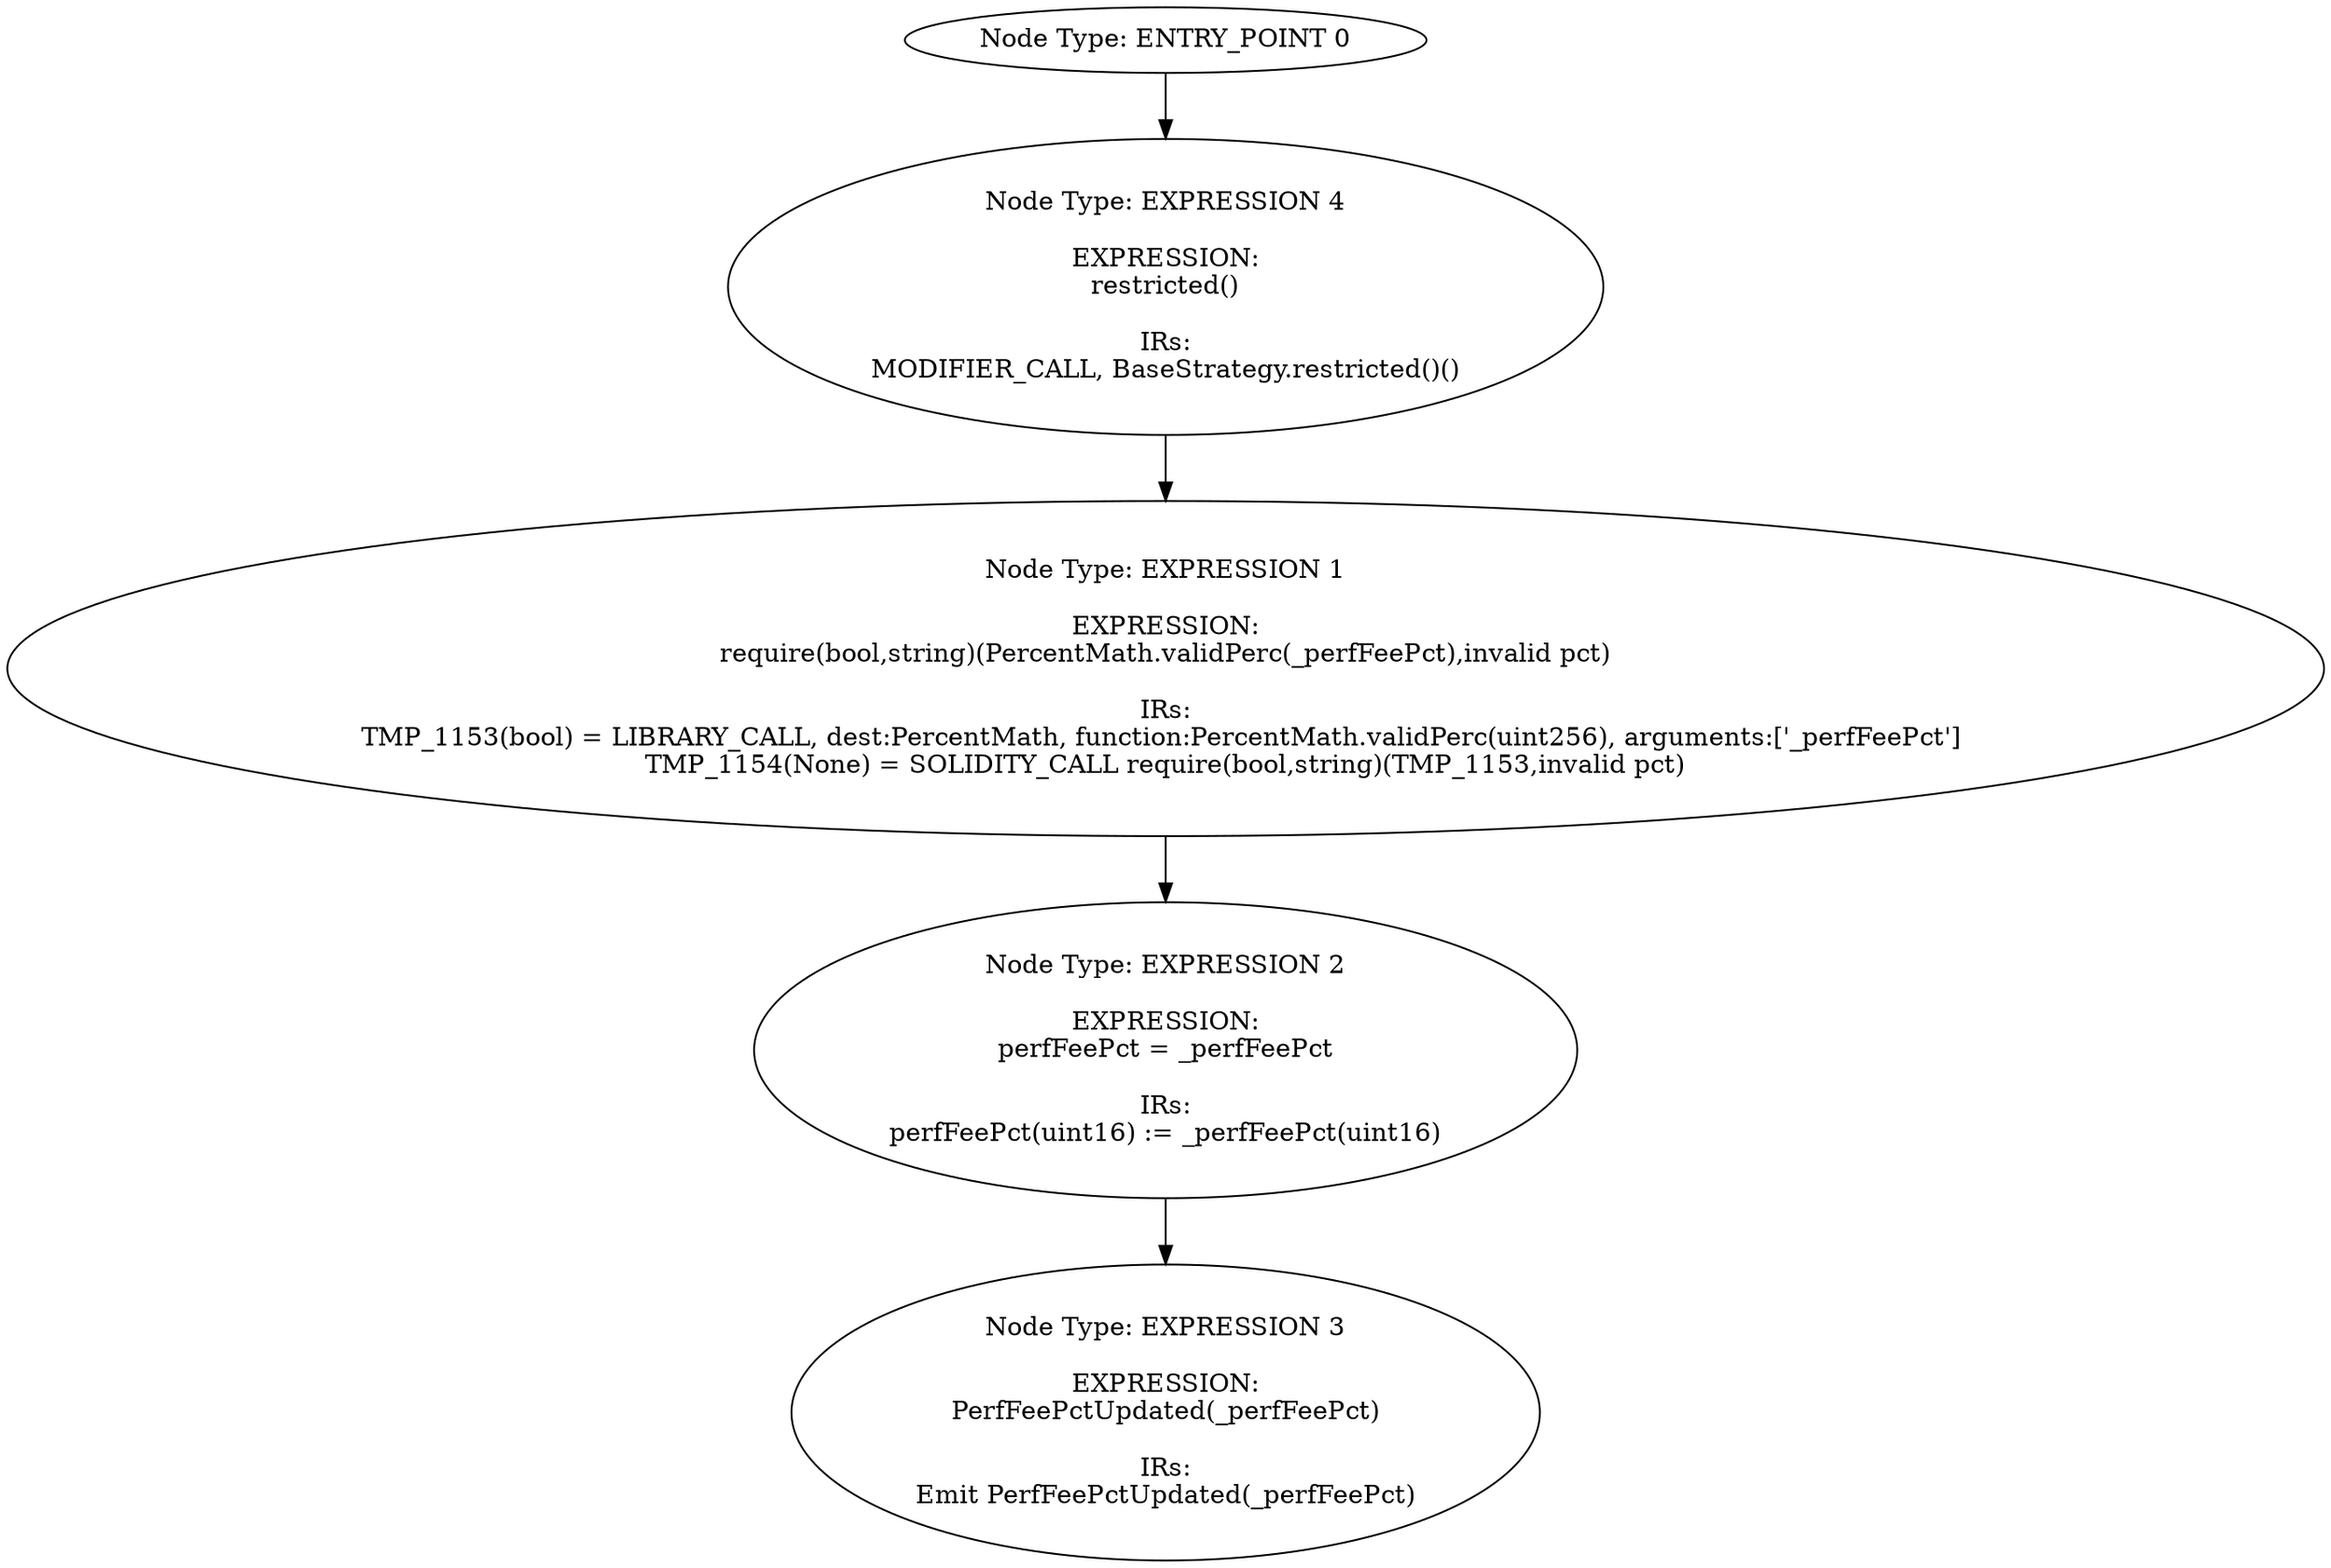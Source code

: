 digraph{
0[label="Node Type: ENTRY_POINT 0
"];
0->4;
1[label="Node Type: EXPRESSION 1

EXPRESSION:
require(bool,string)(PercentMath.validPerc(_perfFeePct),invalid pct)

IRs:
TMP_1153(bool) = LIBRARY_CALL, dest:PercentMath, function:PercentMath.validPerc(uint256), arguments:['_perfFeePct'] 
TMP_1154(None) = SOLIDITY_CALL require(bool,string)(TMP_1153,invalid pct)"];
1->2;
2[label="Node Type: EXPRESSION 2

EXPRESSION:
perfFeePct = _perfFeePct

IRs:
perfFeePct(uint16) := _perfFeePct(uint16)"];
2->3;
3[label="Node Type: EXPRESSION 3

EXPRESSION:
PerfFeePctUpdated(_perfFeePct)

IRs:
Emit PerfFeePctUpdated(_perfFeePct)"];
4[label="Node Type: EXPRESSION 4

EXPRESSION:
restricted()

IRs:
MODIFIER_CALL, BaseStrategy.restricted()()"];
4->1;
}

